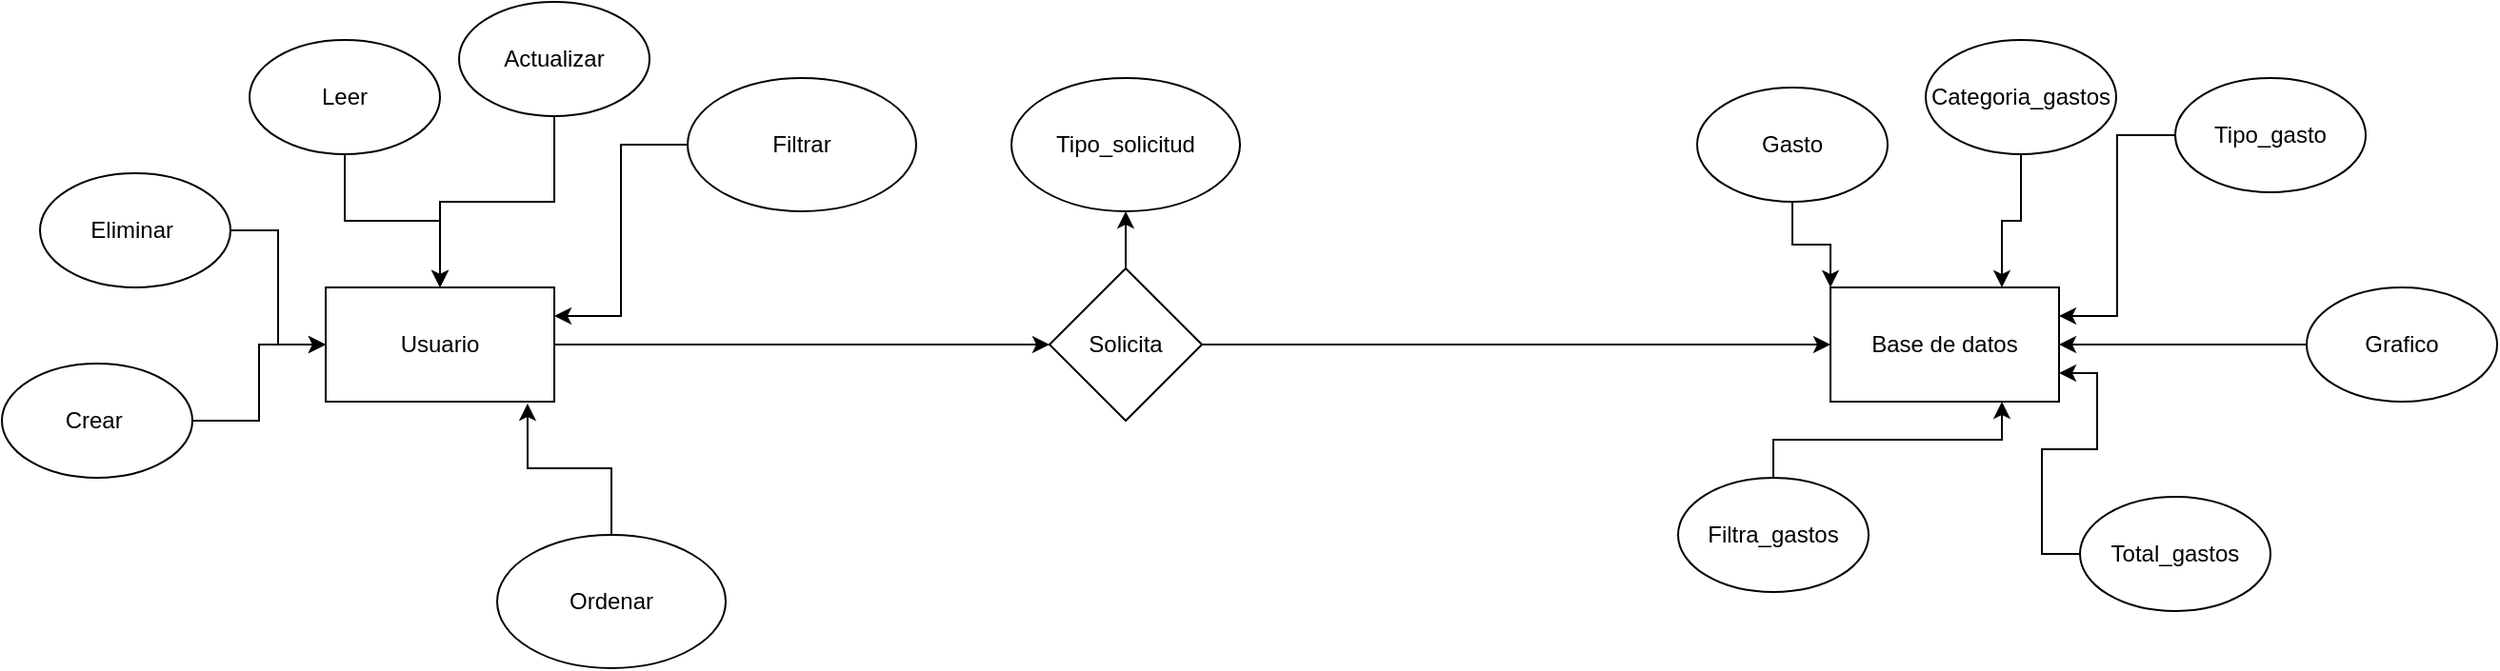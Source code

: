 <mxfile version="22.1.17" type="device">
  <diagram name="Página-1" id="fn9JMve5Y3x1L-X-m5BC">
    <mxGraphModel dx="1633" dy="797" grid="1" gridSize="10" guides="1" tooltips="1" connect="1" arrows="1" fold="1" page="1" pageScale="1" pageWidth="827" pageHeight="1169" math="0" shadow="0">
      <root>
        <mxCell id="0" />
        <mxCell id="1" parent="0" />
        <mxCell id="0IA7nqcuwrz_tth-_cqr-20" style="edgeStyle=orthogonalEdgeStyle;rounded=0;orthogonalLoop=1;jettySize=auto;html=1;entryX=0;entryY=0.5;entryDx=0;entryDy=0;" edge="1" parent="1" source="0IA7nqcuwrz_tth-_cqr-2" target="0IA7nqcuwrz_tth-_cqr-19">
          <mxGeometry relative="1" as="geometry" />
        </mxCell>
        <mxCell id="0IA7nqcuwrz_tth-_cqr-2" value="Usuario" style="rounded=0;whiteSpace=wrap;html=1;" vertex="1" parent="1">
          <mxGeometry x="220" y="180" width="120" height="60" as="geometry" />
        </mxCell>
        <mxCell id="0IA7nqcuwrz_tth-_cqr-15" style="edgeStyle=orthogonalEdgeStyle;rounded=0;orthogonalLoop=1;jettySize=auto;html=1;" edge="1" parent="1" source="0IA7nqcuwrz_tth-_cqr-3" target="0IA7nqcuwrz_tth-_cqr-2">
          <mxGeometry relative="1" as="geometry" />
        </mxCell>
        <mxCell id="0IA7nqcuwrz_tth-_cqr-3" value="Eliminar&amp;nbsp;" style="ellipse;whiteSpace=wrap;html=1;" vertex="1" parent="1">
          <mxGeometry x="70" y="120" width="100" height="60" as="geometry" />
        </mxCell>
        <mxCell id="0IA7nqcuwrz_tth-_cqr-14" style="edgeStyle=orthogonalEdgeStyle;rounded=0;orthogonalLoop=1;jettySize=auto;html=1;" edge="1" parent="1" source="0IA7nqcuwrz_tth-_cqr-5" target="0IA7nqcuwrz_tth-_cqr-2">
          <mxGeometry relative="1" as="geometry" />
        </mxCell>
        <mxCell id="0IA7nqcuwrz_tth-_cqr-5" value="Crear&amp;nbsp;" style="ellipse;whiteSpace=wrap;html=1;" vertex="1" parent="1">
          <mxGeometry x="50" y="220" width="100" height="60" as="geometry" />
        </mxCell>
        <mxCell id="0IA7nqcuwrz_tth-_cqr-16" style="edgeStyle=orthogonalEdgeStyle;rounded=0;orthogonalLoop=1;jettySize=auto;html=1;" edge="1" parent="1" source="0IA7nqcuwrz_tth-_cqr-7" target="0IA7nqcuwrz_tth-_cqr-2">
          <mxGeometry relative="1" as="geometry" />
        </mxCell>
        <mxCell id="0IA7nqcuwrz_tth-_cqr-7" value="Leer" style="ellipse;whiteSpace=wrap;html=1;" vertex="1" parent="1">
          <mxGeometry x="180" y="50" width="100" height="60" as="geometry" />
        </mxCell>
        <mxCell id="0IA7nqcuwrz_tth-_cqr-17" style="edgeStyle=orthogonalEdgeStyle;rounded=0;orthogonalLoop=1;jettySize=auto;html=1;" edge="1" parent="1" source="0IA7nqcuwrz_tth-_cqr-8" target="0IA7nqcuwrz_tth-_cqr-2">
          <mxGeometry relative="1" as="geometry" />
        </mxCell>
        <mxCell id="0IA7nqcuwrz_tth-_cqr-8" value="Actualizar" style="ellipse;whiteSpace=wrap;html=1;" vertex="1" parent="1">
          <mxGeometry x="290" y="30" width="100" height="60" as="geometry" />
        </mxCell>
        <mxCell id="0IA7nqcuwrz_tth-_cqr-18" style="edgeStyle=orthogonalEdgeStyle;rounded=0;orthogonalLoop=1;jettySize=auto;html=1;entryX=1;entryY=0.25;entryDx=0;entryDy=0;" edge="1" parent="1" source="0IA7nqcuwrz_tth-_cqr-9" target="0IA7nqcuwrz_tth-_cqr-2">
          <mxGeometry relative="1" as="geometry" />
        </mxCell>
        <mxCell id="0IA7nqcuwrz_tth-_cqr-9" value="Filtrar" style="ellipse;whiteSpace=wrap;html=1;" vertex="1" parent="1">
          <mxGeometry x="410" y="70" width="120" height="70" as="geometry" />
        </mxCell>
        <mxCell id="0IA7nqcuwrz_tth-_cqr-10" value="Ordenar" style="ellipse;whiteSpace=wrap;html=1;" vertex="1" parent="1">
          <mxGeometry x="310" y="310" width="120" height="70" as="geometry" />
        </mxCell>
        <mxCell id="0IA7nqcuwrz_tth-_cqr-12" style="edgeStyle=orthogonalEdgeStyle;rounded=0;orthogonalLoop=1;jettySize=auto;html=1;entryX=0.883;entryY=1.017;entryDx=0;entryDy=0;entryPerimeter=0;" edge="1" parent="1" source="0IA7nqcuwrz_tth-_cqr-10" target="0IA7nqcuwrz_tth-_cqr-2">
          <mxGeometry relative="1" as="geometry" />
        </mxCell>
        <mxCell id="0IA7nqcuwrz_tth-_cqr-21" style="edgeStyle=orthogonalEdgeStyle;rounded=0;orthogonalLoop=1;jettySize=auto;html=1;" edge="1" parent="1" source="0IA7nqcuwrz_tth-_cqr-19">
          <mxGeometry relative="1" as="geometry">
            <mxPoint x="1010" y="210" as="targetPoint" />
          </mxGeometry>
        </mxCell>
        <mxCell id="0IA7nqcuwrz_tth-_cqr-23" style="edgeStyle=orthogonalEdgeStyle;rounded=0;orthogonalLoop=1;jettySize=auto;html=1;" edge="1" parent="1" source="0IA7nqcuwrz_tth-_cqr-19">
          <mxGeometry relative="1" as="geometry">
            <mxPoint x="640" y="140" as="targetPoint" />
          </mxGeometry>
        </mxCell>
        <mxCell id="0IA7nqcuwrz_tth-_cqr-19" value="Solicita" style="rhombus;whiteSpace=wrap;html=1;" vertex="1" parent="1">
          <mxGeometry x="600" y="170" width="80" height="80" as="geometry" />
        </mxCell>
        <mxCell id="0IA7nqcuwrz_tth-_cqr-22" value="Base de datos" style="rounded=0;whiteSpace=wrap;html=1;" vertex="1" parent="1">
          <mxGeometry x="1010" y="180" width="120" height="60" as="geometry" />
        </mxCell>
        <mxCell id="0IA7nqcuwrz_tth-_cqr-24" value="Tipo_solicitud" style="ellipse;whiteSpace=wrap;html=1;" vertex="1" parent="1">
          <mxGeometry x="580" y="70" width="120" height="70" as="geometry" />
        </mxCell>
        <mxCell id="0IA7nqcuwrz_tth-_cqr-40" style="edgeStyle=orthogonalEdgeStyle;rounded=0;orthogonalLoop=1;jettySize=auto;html=1;entryX=0;entryY=0;entryDx=0;entryDy=0;" edge="1" parent="1" source="0IA7nqcuwrz_tth-_cqr-25" target="0IA7nqcuwrz_tth-_cqr-22">
          <mxGeometry relative="1" as="geometry" />
        </mxCell>
        <mxCell id="0IA7nqcuwrz_tth-_cqr-25" value="Gasto" style="ellipse;whiteSpace=wrap;html=1;" vertex="1" parent="1">
          <mxGeometry x="940" y="75" width="100" height="60" as="geometry" />
        </mxCell>
        <mxCell id="0IA7nqcuwrz_tth-_cqr-45" style="edgeStyle=orthogonalEdgeStyle;rounded=0;orthogonalLoop=1;jettySize=auto;html=1;entryX=0.75;entryY=1;entryDx=0;entryDy=0;" edge="1" parent="1" source="0IA7nqcuwrz_tth-_cqr-34" target="0IA7nqcuwrz_tth-_cqr-22">
          <mxGeometry relative="1" as="geometry" />
        </mxCell>
        <mxCell id="0IA7nqcuwrz_tth-_cqr-34" value="Filtra_gastos" style="ellipse;whiteSpace=wrap;html=1;" vertex="1" parent="1">
          <mxGeometry x="930" y="280" width="100" height="60" as="geometry" />
        </mxCell>
        <mxCell id="0IA7nqcuwrz_tth-_cqr-41" style="edgeStyle=orthogonalEdgeStyle;rounded=0;orthogonalLoop=1;jettySize=auto;html=1;entryX=0.75;entryY=0;entryDx=0;entryDy=0;" edge="1" parent="1" source="0IA7nqcuwrz_tth-_cqr-35" target="0IA7nqcuwrz_tth-_cqr-22">
          <mxGeometry relative="1" as="geometry" />
        </mxCell>
        <mxCell id="0IA7nqcuwrz_tth-_cqr-35" value="Categoria_gastos" style="ellipse;whiteSpace=wrap;html=1;" vertex="1" parent="1">
          <mxGeometry x="1060" y="50" width="100" height="60" as="geometry" />
        </mxCell>
        <mxCell id="0IA7nqcuwrz_tth-_cqr-42" style="edgeStyle=orthogonalEdgeStyle;rounded=0;orthogonalLoop=1;jettySize=auto;html=1;entryX=1;entryY=0.25;entryDx=0;entryDy=0;" edge="1" parent="1" source="0IA7nqcuwrz_tth-_cqr-36" target="0IA7nqcuwrz_tth-_cqr-22">
          <mxGeometry relative="1" as="geometry" />
        </mxCell>
        <mxCell id="0IA7nqcuwrz_tth-_cqr-36" value="Tipo_gasto" style="ellipse;whiteSpace=wrap;html=1;" vertex="1" parent="1">
          <mxGeometry x="1191" y="70" width="100" height="60" as="geometry" />
        </mxCell>
        <mxCell id="0IA7nqcuwrz_tth-_cqr-43" style="edgeStyle=orthogonalEdgeStyle;rounded=0;orthogonalLoop=1;jettySize=auto;html=1;entryX=1;entryY=0.5;entryDx=0;entryDy=0;" edge="1" parent="1" source="0IA7nqcuwrz_tth-_cqr-37" target="0IA7nqcuwrz_tth-_cqr-22">
          <mxGeometry relative="1" as="geometry" />
        </mxCell>
        <mxCell id="0IA7nqcuwrz_tth-_cqr-37" value="Grafico" style="ellipse;whiteSpace=wrap;html=1;" vertex="1" parent="1">
          <mxGeometry x="1260" y="180" width="100" height="60" as="geometry" />
        </mxCell>
        <mxCell id="0IA7nqcuwrz_tth-_cqr-44" style="edgeStyle=orthogonalEdgeStyle;rounded=0;orthogonalLoop=1;jettySize=auto;html=1;entryX=1;entryY=0.75;entryDx=0;entryDy=0;" edge="1" parent="1" source="0IA7nqcuwrz_tth-_cqr-38" target="0IA7nqcuwrz_tth-_cqr-22">
          <mxGeometry relative="1" as="geometry" />
        </mxCell>
        <mxCell id="0IA7nqcuwrz_tth-_cqr-38" value="Total_gastos" style="ellipse;whiteSpace=wrap;html=1;" vertex="1" parent="1">
          <mxGeometry x="1141" y="290" width="100" height="60" as="geometry" />
        </mxCell>
      </root>
    </mxGraphModel>
  </diagram>
</mxfile>
